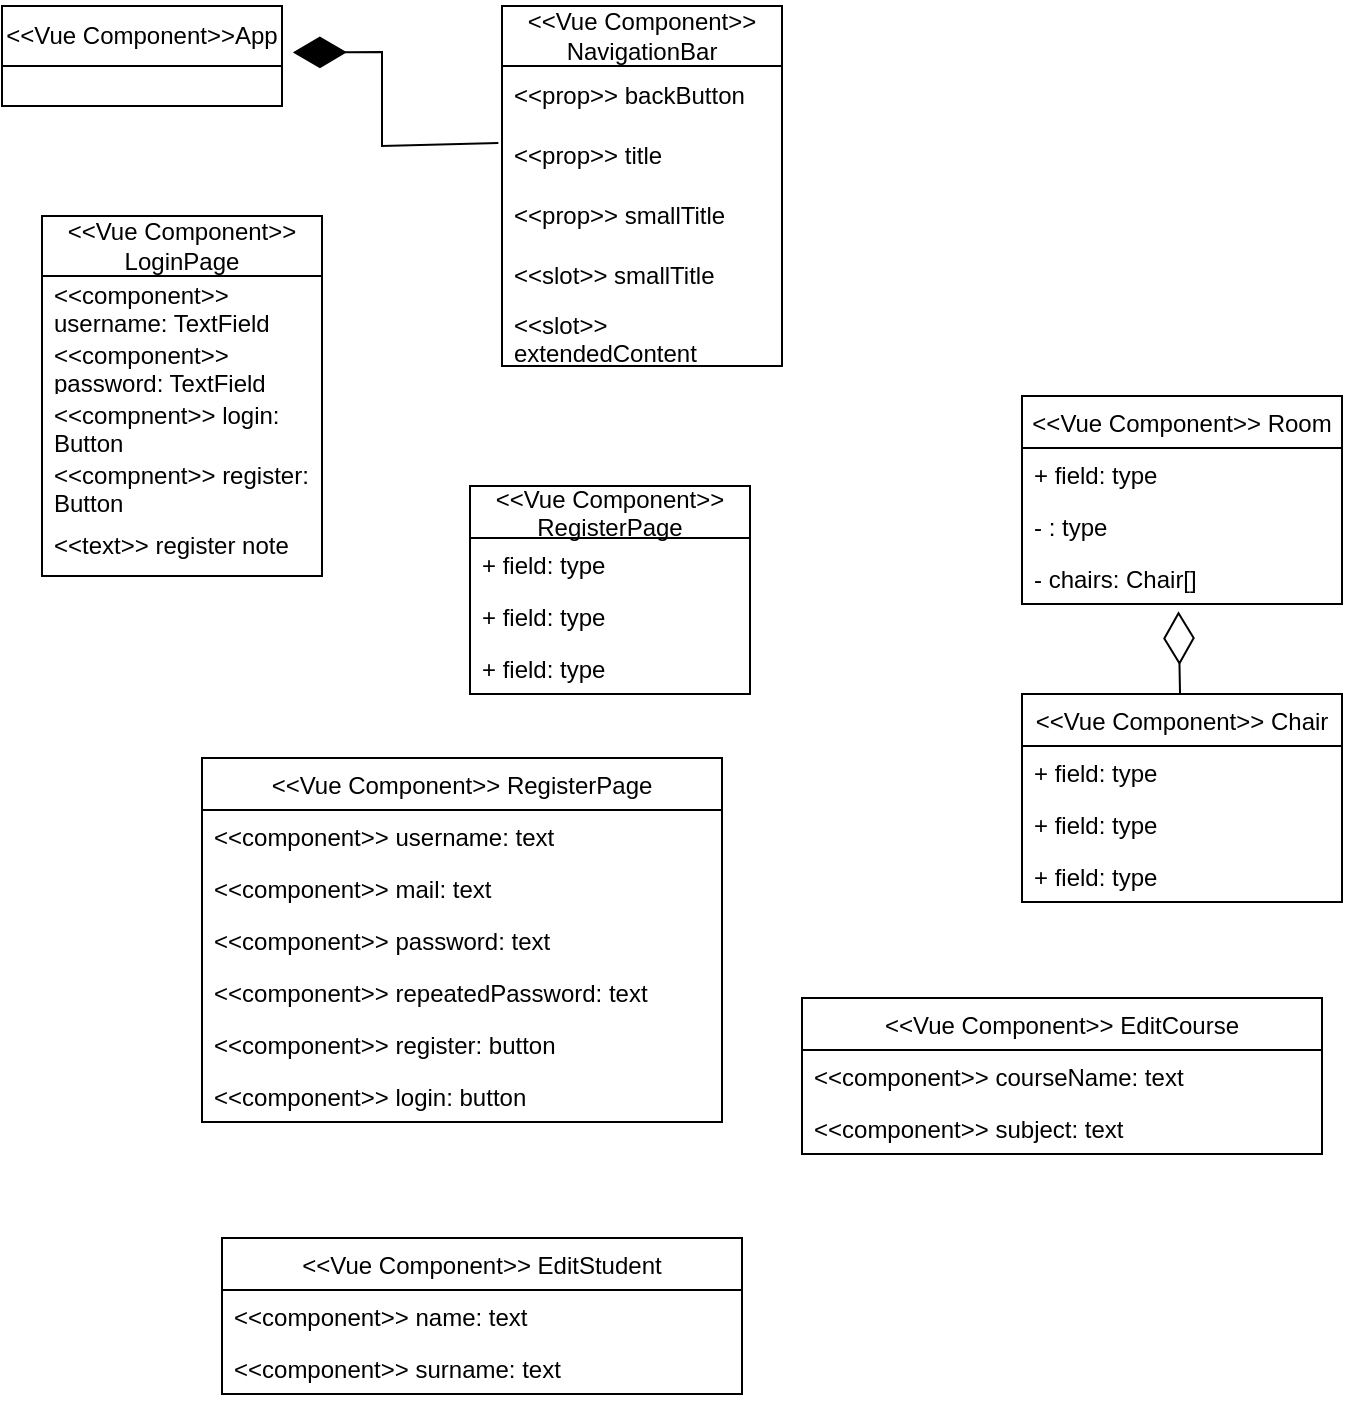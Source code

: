 <mxfile version="20.7.2" type="browser"><diagram id="cpifBIFEWln35uE-_9-8" name="Seite-1"><mxGraphModel dx="1588" dy="924" grid="1" gridSize="10" guides="1" tooltips="1" connect="1" arrows="1" fold="1" page="1" pageScale="1" pageWidth="827" pageHeight="1169" math="0" shadow="0"><root><mxCell id="0"/><mxCell id="1" parent="0"/><mxCell id="jrP3ZH3WbH7bGwYvYXfx-1" value="&amp;lt;&amp;lt;Vue Component&amp;gt;&amp;gt;App" style="swimlane;fontStyle=0;childLayout=stackLayout;horizontal=1;startSize=30;horizontalStack=0;resizeParent=1;resizeParentMax=0;resizeLast=0;collapsible=1;marginBottom=0;whiteSpace=wrap;html=1;" vertex="1" parent="1"><mxGeometry x="40" y="50" width="140" height="50" as="geometry"/></mxCell><mxCell id="jrP3ZH3WbH7bGwYvYXfx-5" value="&amp;lt;&amp;lt;Vue Component&amp;gt;&amp;gt; NavigationBar" style="swimlane;fontStyle=0;childLayout=stackLayout;horizontal=1;startSize=30;horizontalStack=0;resizeParent=1;resizeParentMax=0;resizeLast=0;collapsible=1;marginBottom=0;whiteSpace=wrap;html=1;" vertex="1" parent="1"><mxGeometry x="290" y="50" width="140" height="180" as="geometry"/></mxCell><mxCell id="jrP3ZH3WbH7bGwYvYXfx-6" value="&amp;lt;&amp;lt;prop&amp;gt;&amp;gt; backButton" style="text;strokeColor=none;fillColor=none;align=left;verticalAlign=middle;spacingLeft=4;spacingRight=4;overflow=hidden;points=[[0,0.5],[1,0.5]];portConstraint=eastwest;rotatable=0;whiteSpace=wrap;html=1;" vertex="1" parent="jrP3ZH3WbH7bGwYvYXfx-5"><mxGeometry y="30" width="140" height="30" as="geometry"/></mxCell><mxCell id="jrP3ZH3WbH7bGwYvYXfx-7" value="&amp;lt;&amp;lt;prop&amp;gt;&amp;gt; title" style="text;strokeColor=none;fillColor=none;align=left;verticalAlign=middle;spacingLeft=4;spacingRight=4;overflow=hidden;points=[[0,0.5],[1,0.5]];portConstraint=eastwest;rotatable=0;whiteSpace=wrap;html=1;" vertex="1" parent="jrP3ZH3WbH7bGwYvYXfx-5"><mxGeometry y="60" width="140" height="30" as="geometry"/></mxCell><mxCell id="jrP3ZH3WbH7bGwYvYXfx-8" value="&amp;lt;&amp;lt;prop&amp;gt;&amp;gt; smallTitle" style="text;strokeColor=none;fillColor=none;align=left;verticalAlign=middle;spacingLeft=4;spacingRight=4;overflow=hidden;points=[[0,0.5],[1,0.5]];portConstraint=eastwest;rotatable=0;whiteSpace=wrap;html=1;" vertex="1" parent="jrP3ZH3WbH7bGwYvYXfx-5"><mxGeometry y="90" width="140" height="30" as="geometry"/></mxCell><mxCell id="jrP3ZH3WbH7bGwYvYXfx-9" value="&amp;lt;&amp;lt;slot&amp;gt;&amp;gt; smallTitle" style="text;strokeColor=none;fillColor=none;align=left;verticalAlign=middle;spacingLeft=4;spacingRight=4;overflow=hidden;points=[[0,0.5],[1,0.5]];portConstraint=eastwest;rotatable=0;whiteSpace=wrap;html=1;" vertex="1" parent="jrP3ZH3WbH7bGwYvYXfx-5"><mxGeometry y="120" width="140" height="30" as="geometry"/></mxCell><mxCell id="jrP3ZH3WbH7bGwYvYXfx-10" value="&amp;lt;&amp;lt;slot&amp;gt;&amp;gt; extendedContent" style="text;strokeColor=none;fillColor=none;align=left;verticalAlign=middle;spacingLeft=4;spacingRight=4;overflow=hidden;points=[[0,0.5],[1,0.5]];portConstraint=eastwest;rotatable=0;whiteSpace=wrap;html=1;" vertex="1" parent="jrP3ZH3WbH7bGwYvYXfx-5"><mxGeometry y="150" width="140" height="30" as="geometry"/></mxCell><mxCell id="jrP3ZH3WbH7bGwYvYXfx-12" value="&amp;lt;&amp;lt;Vue Component&amp;gt;&amp;gt; LoginPage" style="swimlane;fontStyle=0;childLayout=stackLayout;horizontal=1;startSize=30;horizontalStack=0;resizeParent=1;resizeParentMax=0;resizeLast=0;collapsible=1;marginBottom=0;whiteSpace=wrap;html=1;" vertex="1" parent="1"><mxGeometry x="60" y="155" width="140" height="180" as="geometry"/></mxCell><mxCell id="jrP3ZH3WbH7bGwYvYXfx-13" value="&amp;lt;&amp;lt;component&amp;gt;&amp;gt; username: TextField" style="text;strokeColor=none;fillColor=none;align=left;verticalAlign=middle;spacingLeft=4;spacingRight=4;overflow=hidden;points=[[0,0.5],[1,0.5]];portConstraint=eastwest;rotatable=0;whiteSpace=wrap;html=1;" vertex="1" parent="jrP3ZH3WbH7bGwYvYXfx-12"><mxGeometry y="30" width="140" height="30" as="geometry"/></mxCell><mxCell id="jrP3ZH3WbH7bGwYvYXfx-14" value="&amp;lt;&amp;lt;component&amp;gt;&amp;gt; password: TextField" style="text;strokeColor=none;fillColor=none;align=left;verticalAlign=middle;spacingLeft=4;spacingRight=4;overflow=hidden;points=[[0,0.5],[1,0.5]];portConstraint=eastwest;rotatable=0;whiteSpace=wrap;html=1;" vertex="1" parent="jrP3ZH3WbH7bGwYvYXfx-12"><mxGeometry y="60" width="140" height="30" as="geometry"/></mxCell><mxCell id="jrP3ZH3WbH7bGwYvYXfx-15" value="&amp;lt;&amp;lt;compnent&amp;gt;&amp;gt; login: Button&lt;br&gt;" style="text;strokeColor=none;fillColor=none;align=left;verticalAlign=middle;spacingLeft=4;spacingRight=4;overflow=hidden;points=[[0,0.5],[1,0.5]];portConstraint=eastwest;rotatable=0;whiteSpace=wrap;html=1;" vertex="1" parent="jrP3ZH3WbH7bGwYvYXfx-12"><mxGeometry y="90" width="140" height="30" as="geometry"/></mxCell><mxCell id="jrP3ZH3WbH7bGwYvYXfx-18" value="&amp;lt;&amp;lt;compnent&amp;gt;&amp;gt; register: Button" style="text;strokeColor=none;fillColor=none;align=left;verticalAlign=middle;spacingLeft=4;spacingRight=4;overflow=hidden;points=[[0,0.5],[1,0.5]];portConstraint=eastwest;rotatable=0;whiteSpace=wrap;html=1;" vertex="1" parent="jrP3ZH3WbH7bGwYvYXfx-12"><mxGeometry y="120" width="140" height="30" as="geometry"/></mxCell><mxCell id="jrP3ZH3WbH7bGwYvYXfx-23" value="&amp;lt;&amp;lt;text&amp;gt;&amp;gt; register note" style="text;strokeColor=none;fillColor=none;align=left;verticalAlign=middle;spacingLeft=4;spacingRight=4;overflow=hidden;points=[[0,0.5],[1,0.5]];portConstraint=eastwest;rotatable=0;whiteSpace=wrap;html=1;" vertex="1" parent="jrP3ZH3WbH7bGwYvYXfx-12"><mxGeometry y="150" width="140" height="30" as="geometry"/></mxCell><mxCell id="jrP3ZH3WbH7bGwYvYXfx-17" value="" style="endArrow=diamondThin;endFill=1;endSize=24;html=1;rounded=0;entryX=1.039;entryY=0.464;entryDx=0;entryDy=0;entryPerimeter=0;exitX=-0.013;exitY=0.284;exitDx=0;exitDy=0;exitPerimeter=0;" edge="1" parent="1" source="jrP3ZH3WbH7bGwYvYXfx-7" target="jrP3ZH3WbH7bGwYvYXfx-1"><mxGeometry width="160" relative="1" as="geometry"><mxPoint x="250" y="120" as="sourcePoint"/><mxPoint x="400" y="290" as="targetPoint"/><Array as="points"><mxPoint x="230" y="120"/><mxPoint x="230" y="73"/></Array></mxGeometry></mxCell><mxCell id="jrP3ZH3WbH7bGwYvYXfx-19" value="&lt;&lt;Vue Component&gt;&gt;&#10;RegisterPage" style="swimlane;fontStyle=0;childLayout=stackLayout;horizontal=1;startSize=26;fillColor=none;horizontalStack=0;resizeParent=1;resizeParentMax=0;resizeLast=0;collapsible=1;marginBottom=0;" vertex="1" parent="1"><mxGeometry x="274" y="290" width="140" height="104" as="geometry"/></mxCell><mxCell id="jrP3ZH3WbH7bGwYvYXfx-20" value="+ field: type" style="text;strokeColor=none;fillColor=none;align=left;verticalAlign=top;spacingLeft=4;spacingRight=4;overflow=hidden;rotatable=0;points=[[0,0.5],[1,0.5]];portConstraint=eastwest;" vertex="1" parent="jrP3ZH3WbH7bGwYvYXfx-19"><mxGeometry y="26" width="140" height="26" as="geometry"/></mxCell><mxCell id="jrP3ZH3WbH7bGwYvYXfx-21" value="+ field: type" style="text;strokeColor=none;fillColor=none;align=left;verticalAlign=top;spacingLeft=4;spacingRight=4;overflow=hidden;rotatable=0;points=[[0,0.5],[1,0.5]];portConstraint=eastwest;" vertex="1" parent="jrP3ZH3WbH7bGwYvYXfx-19"><mxGeometry y="52" width="140" height="26" as="geometry"/></mxCell><mxCell id="jrP3ZH3WbH7bGwYvYXfx-22" value="+ field: type" style="text;strokeColor=none;fillColor=none;align=left;verticalAlign=top;spacingLeft=4;spacingRight=4;overflow=hidden;rotatable=0;points=[[0,0.5],[1,0.5]];portConstraint=eastwest;" vertex="1" parent="jrP3ZH3WbH7bGwYvYXfx-19"><mxGeometry y="78" width="140" height="26" as="geometry"/></mxCell><mxCell id="jrP3ZH3WbH7bGwYvYXfx-29" value="&lt;&lt;Vue Component&gt;&gt; Room" style="swimlane;fontStyle=0;childLayout=stackLayout;horizontal=1;startSize=26;fillColor=none;horizontalStack=0;resizeParent=1;resizeParentMax=0;resizeLast=0;collapsible=1;marginBottom=0;" vertex="1" parent="1"><mxGeometry x="550" y="245" width="160" height="104" as="geometry"/></mxCell><mxCell id="jrP3ZH3WbH7bGwYvYXfx-30" value="+ field: type" style="text;strokeColor=none;fillColor=none;align=left;verticalAlign=top;spacingLeft=4;spacingRight=4;overflow=hidden;rotatable=0;points=[[0,0.5],[1,0.5]];portConstraint=eastwest;" vertex="1" parent="jrP3ZH3WbH7bGwYvYXfx-29"><mxGeometry y="26" width="160" height="26" as="geometry"/></mxCell><mxCell id="jrP3ZH3WbH7bGwYvYXfx-31" value="- : type" style="text;strokeColor=none;fillColor=none;align=left;verticalAlign=top;spacingLeft=4;spacingRight=4;overflow=hidden;rotatable=0;points=[[0,0.5],[1,0.5]];portConstraint=eastwest;" vertex="1" parent="jrP3ZH3WbH7bGwYvYXfx-29"><mxGeometry y="52" width="160" height="26" as="geometry"/></mxCell><mxCell id="jrP3ZH3WbH7bGwYvYXfx-32" value="- chairs: Chair[]" style="text;strokeColor=none;fillColor=none;align=left;verticalAlign=top;spacingLeft=4;spacingRight=4;overflow=hidden;rotatable=0;points=[[0,0.5],[1,0.5]];portConstraint=eastwest;" vertex="1" parent="jrP3ZH3WbH7bGwYvYXfx-29"><mxGeometry y="78" width="160" height="26" as="geometry"/></mxCell><mxCell id="jrP3ZH3WbH7bGwYvYXfx-33" value="&lt;&lt;Vue Component&gt;&gt; Chair" style="swimlane;fontStyle=0;childLayout=stackLayout;horizontal=1;startSize=26;fillColor=none;horizontalStack=0;resizeParent=1;resizeParentMax=0;resizeLast=0;collapsible=1;marginBottom=0;" vertex="1" parent="1"><mxGeometry x="550" y="394" width="160" height="104" as="geometry"/></mxCell><mxCell id="jrP3ZH3WbH7bGwYvYXfx-34" value="+ field: type" style="text;strokeColor=none;fillColor=none;align=left;verticalAlign=top;spacingLeft=4;spacingRight=4;overflow=hidden;rotatable=0;points=[[0,0.5],[1,0.5]];portConstraint=eastwest;" vertex="1" parent="jrP3ZH3WbH7bGwYvYXfx-33"><mxGeometry y="26" width="160" height="26" as="geometry"/></mxCell><mxCell id="jrP3ZH3WbH7bGwYvYXfx-35" value="+ field: type" style="text;strokeColor=none;fillColor=none;align=left;verticalAlign=top;spacingLeft=4;spacingRight=4;overflow=hidden;rotatable=0;points=[[0,0.5],[1,0.5]];portConstraint=eastwest;" vertex="1" parent="jrP3ZH3WbH7bGwYvYXfx-33"><mxGeometry y="52" width="160" height="26" as="geometry"/></mxCell><mxCell id="jrP3ZH3WbH7bGwYvYXfx-36" value="+ field: type" style="text;strokeColor=none;fillColor=none;align=left;verticalAlign=top;spacingLeft=4;spacingRight=4;overflow=hidden;rotatable=0;points=[[0,0.5],[1,0.5]];portConstraint=eastwest;" vertex="1" parent="jrP3ZH3WbH7bGwYvYXfx-33"><mxGeometry y="78" width="160" height="26" as="geometry"/></mxCell><mxCell id="jrP3ZH3WbH7bGwYvYXfx-38" value="" style="endArrow=diamondThin;endFill=0;endSize=24;html=1;rounded=0;entryX=0.489;entryY=1.141;entryDx=0;entryDy=0;entryPerimeter=0;" edge="1" parent="1" source="jrP3ZH3WbH7bGwYvYXfx-33" target="jrP3ZH3WbH7bGwYvYXfx-32"><mxGeometry width="160" relative="1" as="geometry"><mxPoint x="480" y="370" as="sourcePoint"/><mxPoint x="640" y="370" as="targetPoint"/></mxGeometry></mxCell><mxCell id="jrP3ZH3WbH7bGwYvYXfx-44" value="&lt;&lt;Vue Component&gt;&gt; RegisterPage" style="swimlane;fontStyle=0;childLayout=stackLayout;horizontal=1;startSize=26;fillColor=none;horizontalStack=0;resizeParent=1;resizeParentMax=0;resizeLast=0;collapsible=1;marginBottom=0;" vertex="1" parent="1"><mxGeometry x="140" y="426" width="260" height="182" as="geometry"/></mxCell><mxCell id="jrP3ZH3WbH7bGwYvYXfx-45" value="&lt;&lt;component&gt;&gt; username: text&#10;" style="text;strokeColor=none;fillColor=none;align=left;verticalAlign=top;spacingLeft=4;spacingRight=4;overflow=hidden;rotatable=0;points=[[0,0.5],[1,0.5]];portConstraint=eastwest;" vertex="1" parent="jrP3ZH3WbH7bGwYvYXfx-44"><mxGeometry y="26" width="260" height="26" as="geometry"/></mxCell><mxCell id="jrP3ZH3WbH7bGwYvYXfx-46" value="&lt;&lt;component&gt;&gt; mail: text" style="text;strokeColor=none;fillColor=none;align=left;verticalAlign=top;spacingLeft=4;spacingRight=4;overflow=hidden;rotatable=0;points=[[0,0.5],[1,0.5]];portConstraint=eastwest;" vertex="1" parent="jrP3ZH3WbH7bGwYvYXfx-44"><mxGeometry y="52" width="260" height="26" as="geometry"/></mxCell><mxCell id="jrP3ZH3WbH7bGwYvYXfx-47" value="&lt;&lt;component&gt;&gt; password: text" style="text;strokeColor=none;fillColor=none;align=left;verticalAlign=top;spacingLeft=4;spacingRight=4;overflow=hidden;rotatable=0;points=[[0,0.5],[1,0.5]];portConstraint=eastwest;" vertex="1" parent="jrP3ZH3WbH7bGwYvYXfx-44"><mxGeometry y="78" width="260" height="26" as="geometry"/></mxCell><mxCell id="jrP3ZH3WbH7bGwYvYXfx-48" value="&lt;&lt;component&gt;&gt; repeatedPassword: text" style="text;strokeColor=none;fillColor=none;align=left;verticalAlign=top;spacingLeft=4;spacingRight=4;overflow=hidden;rotatable=0;points=[[0,0.5],[1,0.5]];portConstraint=eastwest;" vertex="1" parent="jrP3ZH3WbH7bGwYvYXfx-44"><mxGeometry y="104" width="260" height="26" as="geometry"/></mxCell><mxCell id="jrP3ZH3WbH7bGwYvYXfx-49" value="&lt;&lt;component&gt;&gt; register: button&#10;" style="text;strokeColor=none;fillColor=none;align=left;verticalAlign=top;spacingLeft=4;spacingRight=4;overflow=hidden;rotatable=0;points=[[0,0.5],[1,0.5]];portConstraint=eastwest;" vertex="1" parent="jrP3ZH3WbH7bGwYvYXfx-44"><mxGeometry y="130" width="260" height="26" as="geometry"/></mxCell><mxCell id="jrP3ZH3WbH7bGwYvYXfx-50" value="&lt;&lt;component&gt;&gt; login: button&#10;" style="text;strokeColor=none;fillColor=none;align=left;verticalAlign=top;spacingLeft=4;spacingRight=4;overflow=hidden;rotatable=0;points=[[0,0.5],[1,0.5]];portConstraint=eastwest;" vertex="1" parent="jrP3ZH3WbH7bGwYvYXfx-44"><mxGeometry y="156" width="260" height="26" as="geometry"/></mxCell><mxCell id="jrP3ZH3WbH7bGwYvYXfx-51" value="&lt;&lt;Vue Component&gt;&gt; EditStudent" style="swimlane;fontStyle=0;childLayout=stackLayout;horizontal=1;startSize=26;fillColor=none;horizontalStack=0;resizeParent=1;resizeParentMax=0;resizeLast=0;collapsible=1;marginBottom=0;" vertex="1" parent="1"><mxGeometry x="150" y="666" width="260" height="78" as="geometry"/></mxCell><mxCell id="jrP3ZH3WbH7bGwYvYXfx-52" value="&lt;&lt;component&gt;&gt; name: text&#10;" style="text;strokeColor=none;fillColor=none;align=left;verticalAlign=top;spacingLeft=4;spacingRight=4;overflow=hidden;rotatable=0;points=[[0,0.5],[1,0.5]];portConstraint=eastwest;" vertex="1" parent="jrP3ZH3WbH7bGwYvYXfx-51"><mxGeometry y="26" width="260" height="26" as="geometry"/></mxCell><mxCell id="jrP3ZH3WbH7bGwYvYXfx-53" value="&lt;&lt;component&gt;&gt; surname: text" style="text;strokeColor=none;fillColor=none;align=left;verticalAlign=top;spacingLeft=4;spacingRight=4;overflow=hidden;rotatable=0;points=[[0,0.5],[1,0.5]];portConstraint=eastwest;" vertex="1" parent="jrP3ZH3WbH7bGwYvYXfx-51"><mxGeometry y="52" width="260" height="26" as="geometry"/></mxCell><mxCell id="jrP3ZH3WbH7bGwYvYXfx-54" value="&lt;&lt;Vue Component&gt;&gt; EditCourse" style="swimlane;fontStyle=0;childLayout=stackLayout;horizontal=1;startSize=26;fillColor=none;horizontalStack=0;resizeParent=1;resizeParentMax=0;resizeLast=0;collapsible=1;marginBottom=0;" vertex="1" parent="1"><mxGeometry x="440" y="546" width="260" height="78" as="geometry"/></mxCell><mxCell id="jrP3ZH3WbH7bGwYvYXfx-55" value="&lt;&lt;component&gt;&gt; courseName: text&#10;" style="text;strokeColor=none;fillColor=none;align=left;verticalAlign=top;spacingLeft=4;spacingRight=4;overflow=hidden;rotatable=0;points=[[0,0.5],[1,0.5]];portConstraint=eastwest;" vertex="1" parent="jrP3ZH3WbH7bGwYvYXfx-54"><mxGeometry y="26" width="260" height="26" as="geometry"/></mxCell><mxCell id="jrP3ZH3WbH7bGwYvYXfx-56" value="&lt;&lt;component&gt;&gt; subject: text" style="text;strokeColor=none;fillColor=none;align=left;verticalAlign=top;spacingLeft=4;spacingRight=4;overflow=hidden;rotatable=0;points=[[0,0.5],[1,0.5]];portConstraint=eastwest;" vertex="1" parent="jrP3ZH3WbH7bGwYvYXfx-54"><mxGeometry y="52" width="260" height="26" as="geometry"/></mxCell></root></mxGraphModel></diagram></mxfile>